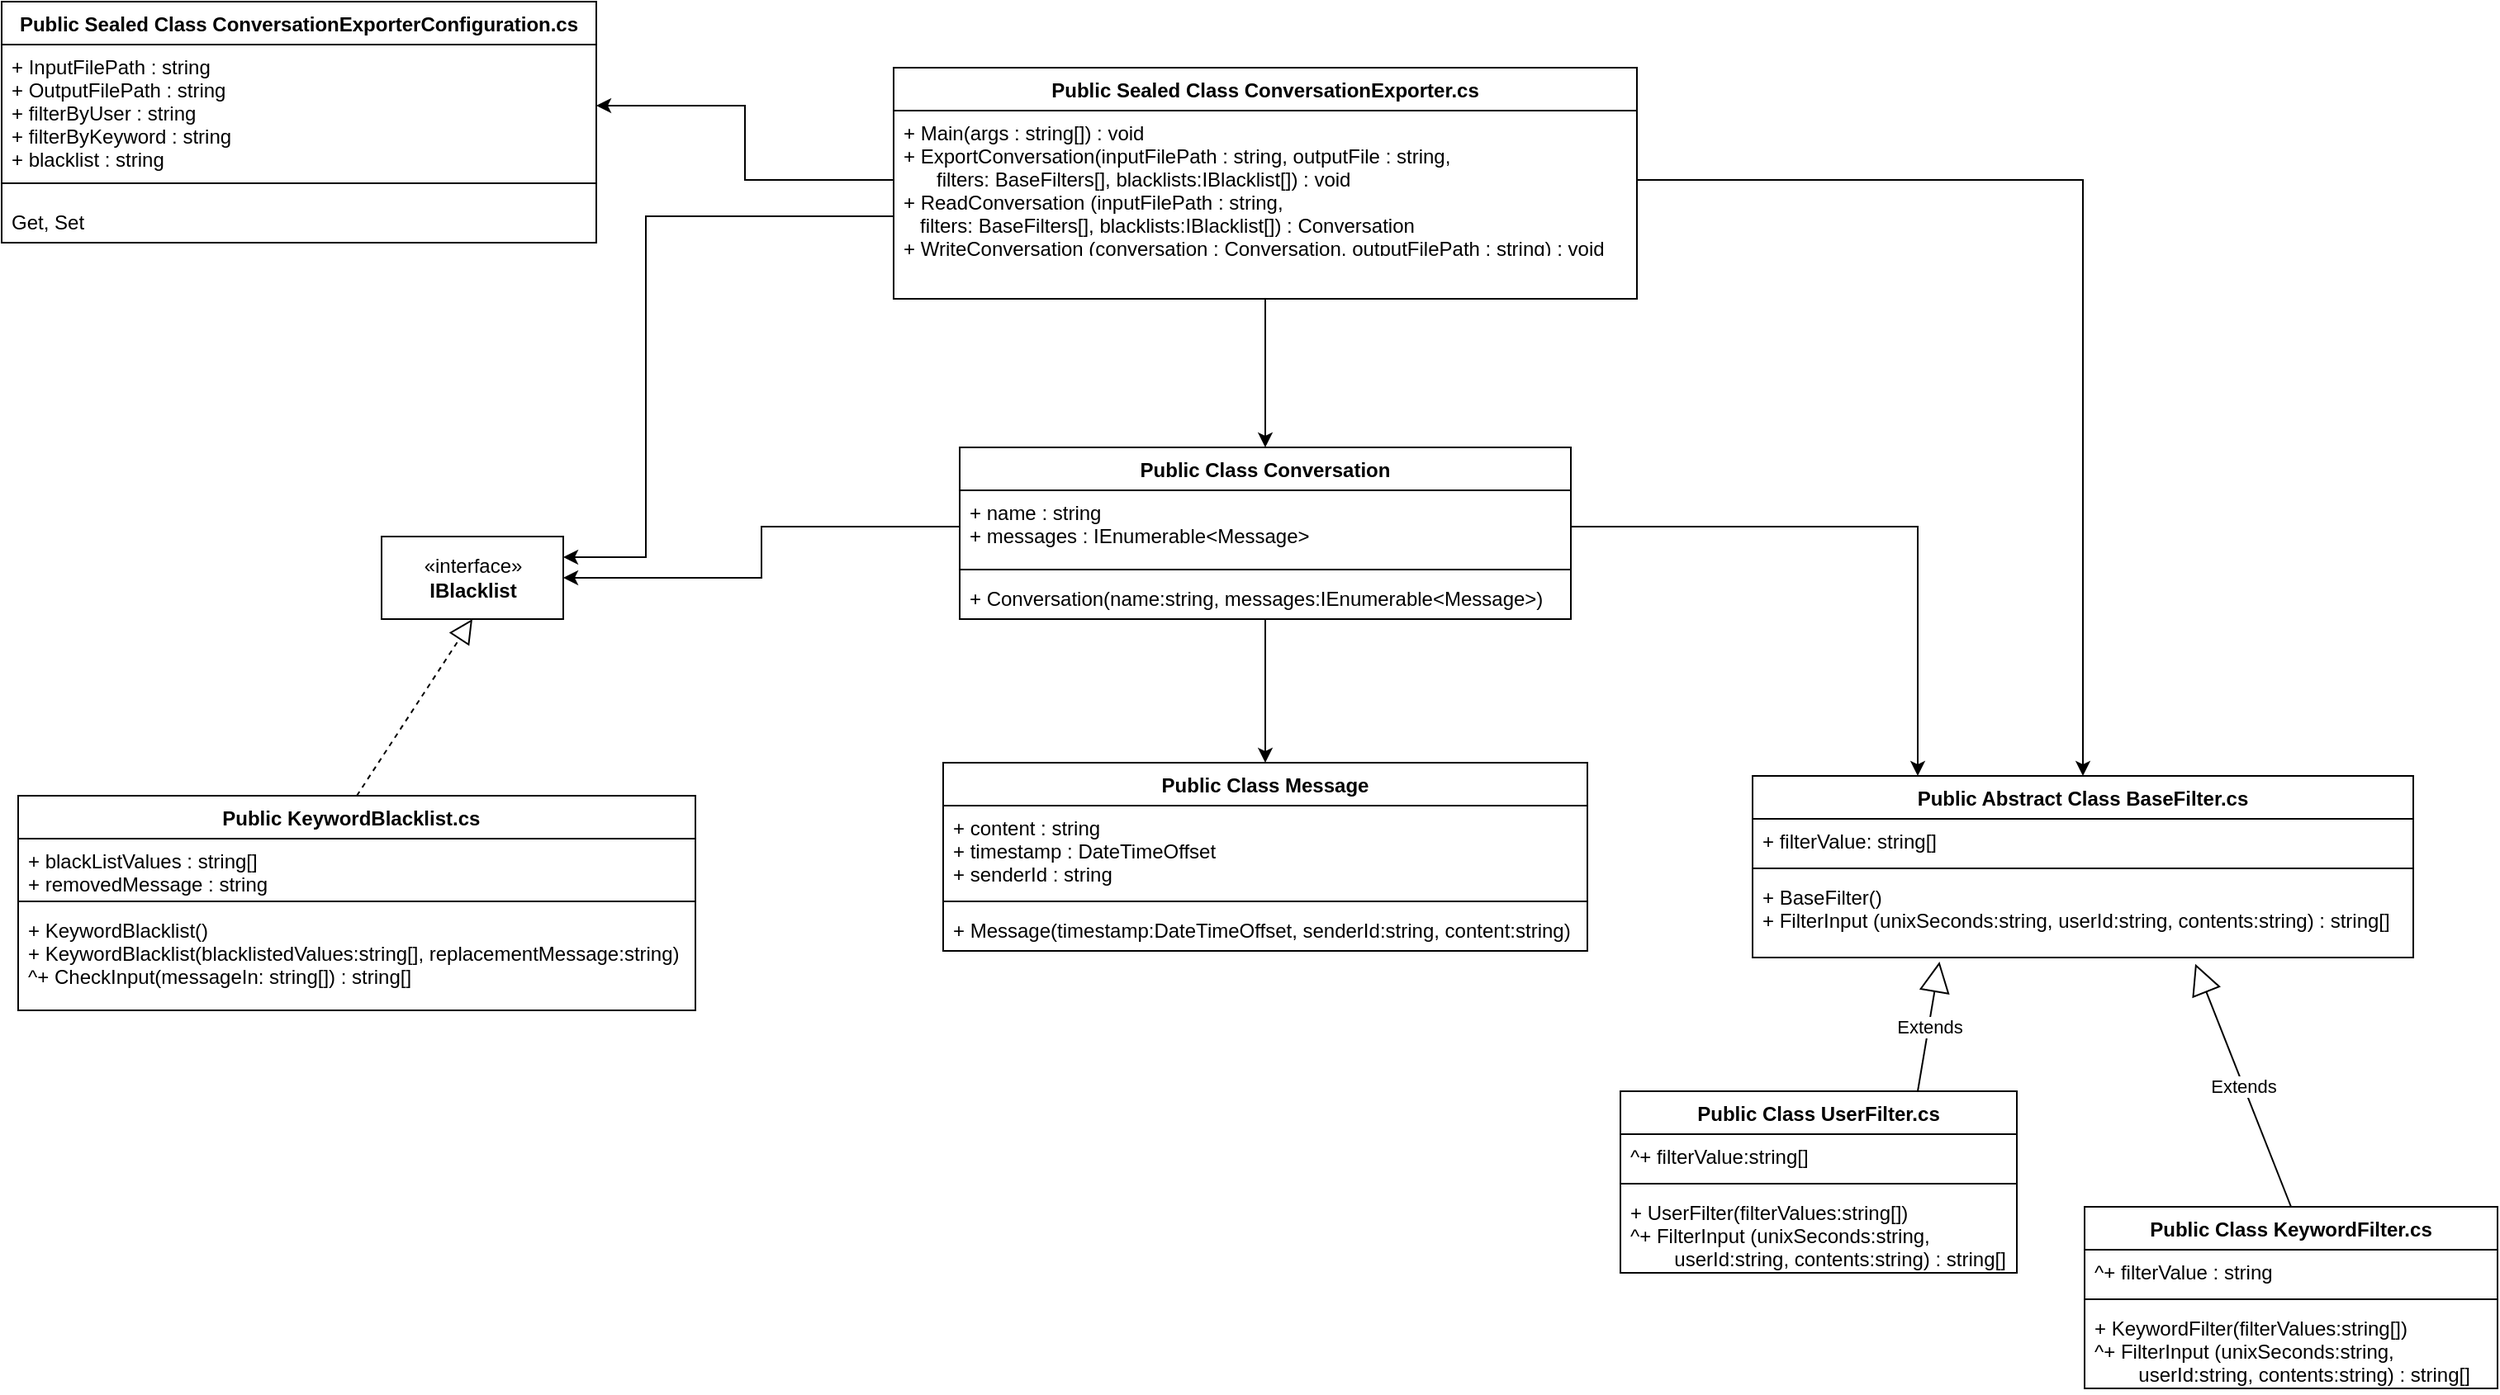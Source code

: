 <mxfile version="14.4.6" type="github">
  <diagram id="dT-BstXf9z1sqyS1aYiG" name="Page-1">
    <mxGraphModel dx="1795" dy="689" grid="1" gridSize="10" guides="1" tooltips="1" connect="1" arrows="1" fold="1" page="1" pageScale="1" pageWidth="1654" pageHeight="1169" math="0" shadow="0">
      <root>
        <mxCell id="0" />
        <mxCell id="1" parent="0" />
        <mxCell id="E0mVHZY5-Svg33htTyhM-1" value="Public Sealed Class ConversationExporterConfiguration.cs" style="swimlane;fontStyle=1;align=center;verticalAlign=top;childLayout=stackLayout;horizontal=1;startSize=26;horizontalStack=0;resizeParent=1;resizeParentMax=0;resizeLast=0;collapsible=1;marginBottom=0;" parent="1" vertex="1">
          <mxGeometry x="120" y="30" width="360" height="146" as="geometry" />
        </mxCell>
        <mxCell id="E0mVHZY5-Svg33htTyhM-2" value="+ InputFilePath : string&#xa;+ OutputFilePath : string&#xa;+ filterByUser : string&#xa;+ filterByKeyword : string&#xa;+ blacklist : string" style="text;strokeColor=none;fillColor=none;align=left;verticalAlign=top;spacingLeft=4;spacingRight=4;overflow=hidden;rotatable=0;points=[[0,0.5],[1,0.5]];portConstraint=eastwest;" parent="E0mVHZY5-Svg33htTyhM-1" vertex="1">
          <mxGeometry y="26" width="360" height="74" as="geometry" />
        </mxCell>
        <mxCell id="E0mVHZY5-Svg33htTyhM-3" value="" style="line;strokeWidth=1;fillColor=none;align=left;verticalAlign=middle;spacingTop=-1;spacingLeft=3;spacingRight=3;rotatable=0;labelPosition=right;points=[];portConstraint=eastwest;" parent="E0mVHZY5-Svg33htTyhM-1" vertex="1">
          <mxGeometry y="100" width="360" height="20" as="geometry" />
        </mxCell>
        <mxCell id="E0mVHZY5-Svg33htTyhM-4" value="Get, Set" style="text;strokeColor=none;fillColor=none;align=left;verticalAlign=top;spacingLeft=4;spacingRight=4;overflow=hidden;rotatable=0;points=[[0,0.5],[1,0.5]];portConstraint=eastwest;" parent="E0mVHZY5-Svg33htTyhM-1" vertex="1">
          <mxGeometry y="120" width="360" height="26" as="geometry" />
        </mxCell>
        <mxCell id="0P48gXg5jcKvVJu8oGB--47" style="edgeStyle=orthogonalEdgeStyle;rounded=0;orthogonalLoop=1;jettySize=auto;html=1;entryX=0.5;entryY=0;entryDx=0;entryDy=0;" parent="1" source="0P48gXg5jcKvVJu8oGB--1" target="0P48gXg5jcKvVJu8oGB--5" edge="1">
          <mxGeometry relative="1" as="geometry" />
        </mxCell>
        <mxCell id="0P48gXg5jcKvVJu8oGB--1" value="Public Sealed Class ConversationExporter.cs" style="swimlane;fontStyle=1;align=center;verticalAlign=top;childLayout=stackLayout;horizontal=1;startSize=26;horizontalStack=0;resizeParent=1;resizeParentMax=0;resizeLast=0;collapsible=1;marginBottom=0;" parent="1" vertex="1">
          <mxGeometry x="660" y="70" width="450" height="140" as="geometry" />
        </mxCell>
        <mxCell id="0P48gXg5jcKvVJu8oGB--46" style="edgeStyle=orthogonalEdgeStyle;rounded=0;orthogonalLoop=1;jettySize=auto;html=1;entryX=0.5;entryY=0;entryDx=0;entryDy=0;" parent="1" source="0P48gXg5jcKvVJu8oGB--5" target="0P48gXg5jcKvVJu8oGB--9" edge="1">
          <mxGeometry relative="1" as="geometry" />
        </mxCell>
        <mxCell id="0P48gXg5jcKvVJu8oGB--5" value="Public Class Conversation" style="swimlane;fontStyle=1;align=center;verticalAlign=top;childLayout=stackLayout;horizontal=1;startSize=26;horizontalStack=0;resizeParent=1;resizeParentMax=0;resizeLast=0;collapsible=1;marginBottom=0;" parent="1" vertex="1">
          <mxGeometry x="700" y="300" width="370" height="104" as="geometry" />
        </mxCell>
        <mxCell id="0P48gXg5jcKvVJu8oGB--6" value="+ name : string&#xa;+ messages : IEnumerable&lt;Message&gt;" style="text;strokeColor=none;fillColor=none;align=left;verticalAlign=top;spacingLeft=4;spacingRight=4;overflow=hidden;rotatable=0;points=[[0,0.5],[1,0.5]];portConstraint=eastwest;" parent="0P48gXg5jcKvVJu8oGB--5" vertex="1">
          <mxGeometry y="26" width="370" height="44" as="geometry" />
        </mxCell>
        <mxCell id="0P48gXg5jcKvVJu8oGB--7" value="" style="line;strokeWidth=1;fillColor=none;align=left;verticalAlign=middle;spacingTop=-1;spacingLeft=3;spacingRight=3;rotatable=0;labelPosition=right;points=[];portConstraint=eastwest;" parent="0P48gXg5jcKvVJu8oGB--5" vertex="1">
          <mxGeometry y="70" width="370" height="8" as="geometry" />
        </mxCell>
        <mxCell id="0P48gXg5jcKvVJu8oGB--8" value="+ Conversation(name:string, messages:IEnumerable&lt;Message&gt;)" style="text;strokeColor=none;fillColor=none;align=left;verticalAlign=top;spacingLeft=4;spacingRight=4;overflow=hidden;rotatable=0;points=[[0,0.5],[1,0.5]];portConstraint=eastwest;" parent="0P48gXg5jcKvVJu8oGB--5" vertex="1">
          <mxGeometry y="78" width="370" height="26" as="geometry" />
        </mxCell>
        <mxCell id="0P48gXg5jcKvVJu8oGB--9" value="Public Class Message" style="swimlane;fontStyle=1;align=center;verticalAlign=top;childLayout=stackLayout;horizontal=1;startSize=26;horizontalStack=0;resizeParent=1;resizeParentMax=0;resizeLast=0;collapsible=1;marginBottom=0;" parent="1" vertex="1">
          <mxGeometry x="690" y="491" width="390" height="114" as="geometry" />
        </mxCell>
        <mxCell id="0P48gXg5jcKvVJu8oGB--10" value="+ content : string&#xa;+ timestamp : DateTimeOffset&#xa;+ senderId : string" style="text;strokeColor=none;fillColor=none;align=left;verticalAlign=top;spacingLeft=4;spacingRight=4;overflow=hidden;rotatable=0;points=[[0,0.5],[1,0.5]];portConstraint=eastwest;" parent="0P48gXg5jcKvVJu8oGB--9" vertex="1">
          <mxGeometry y="26" width="390" height="54" as="geometry" />
        </mxCell>
        <mxCell id="0P48gXg5jcKvVJu8oGB--11" value="" style="line;strokeWidth=1;fillColor=none;align=left;verticalAlign=middle;spacingTop=-1;spacingLeft=3;spacingRight=3;rotatable=0;labelPosition=right;points=[];portConstraint=eastwest;" parent="0P48gXg5jcKvVJu8oGB--9" vertex="1">
          <mxGeometry y="80" width="390" height="8" as="geometry" />
        </mxCell>
        <mxCell id="0P48gXg5jcKvVJu8oGB--12" value="+ Message(timestamp:DateTimeOffset, senderId:string, content:string)" style="text;strokeColor=none;fillColor=none;align=left;verticalAlign=top;spacingLeft=4;spacingRight=4;overflow=hidden;rotatable=0;points=[[0,0.5],[1,0.5]];portConstraint=eastwest;" parent="0P48gXg5jcKvVJu8oGB--9" vertex="1">
          <mxGeometry y="88" width="390" height="26" as="geometry" />
        </mxCell>
        <mxCell id="0P48gXg5jcKvVJu8oGB--17" style="edgeStyle=orthogonalEdgeStyle;rounded=0;orthogonalLoop=1;jettySize=auto;html=1;entryX=1;entryY=0.5;entryDx=0;entryDy=0;" parent="1" source="0P48gXg5jcKvVJu8oGB--4" target="E0mVHZY5-Svg33htTyhM-2" edge="1">
          <mxGeometry relative="1" as="geometry" />
        </mxCell>
        <mxCell id="0P48gXg5jcKvVJu8oGB--37" style="edgeStyle=orthogonalEdgeStyle;rounded=0;orthogonalLoop=1;jettySize=auto;html=1;entryX=0.5;entryY=0;entryDx=0;entryDy=0;" parent="1" source="0P48gXg5jcKvVJu8oGB--4" target="0P48gXg5jcKvVJu8oGB--18" edge="1">
          <mxGeometry relative="1" as="geometry" />
        </mxCell>
        <mxCell id="7J1g_ZGHI3lsgRINbCzh-3" style="edgeStyle=orthogonalEdgeStyle;rounded=0;orthogonalLoop=1;jettySize=auto;html=1;entryX=1;entryY=0.25;entryDx=0;entryDy=0;" parent="1" source="0P48gXg5jcKvVJu8oGB--4" target="7J1g_ZGHI3lsgRINbCzh-1" edge="1">
          <mxGeometry relative="1" as="geometry">
            <Array as="points">
              <mxPoint x="510" y="160" />
              <mxPoint x="510" y="367" />
            </Array>
          </mxGeometry>
        </mxCell>
        <mxCell id="0P48gXg5jcKvVJu8oGB--4" value="+ Main(args : string[]) : void&#xa;+ ExportConversation(inputFilePath : string, outputFile : string, &#xa;      filters: BaseFilters[], blacklists:IBlacklist[]) : void&#xa;+ ReadConversation (inputFilePath : string,&#xa;   filters: BaseFilters[], blacklists:IBlacklist[]) : Conversation&#xa;+ WriteConversation (conversation : Conversation, outputFilePath : string) : void" style="text;strokeColor=none;fillColor=none;align=left;verticalAlign=top;spacingLeft=4;spacingRight=4;overflow=hidden;rotatable=0;points=[[0,0.5],[1,0.5]];portConstraint=eastwest;" parent="1" vertex="1">
          <mxGeometry x="660" y="96" width="450" height="84" as="geometry" />
        </mxCell>
        <mxCell id="0P48gXg5jcKvVJu8oGB--18" value="Public Abstract Class BaseFilter.cs" style="swimlane;fontStyle=1;align=center;verticalAlign=top;childLayout=stackLayout;horizontal=1;startSize=26;horizontalStack=0;resizeParent=1;resizeParentMax=0;resizeLast=0;collapsible=1;marginBottom=0;" parent="1" vertex="1">
          <mxGeometry x="1180" y="499" width="400" height="110" as="geometry" />
        </mxCell>
        <mxCell id="0P48gXg5jcKvVJu8oGB--19" value="+ filterValue: string[]" style="text;strokeColor=none;fillColor=none;align=left;verticalAlign=top;spacingLeft=4;spacingRight=4;overflow=hidden;rotatable=0;points=[[0,0.5],[1,0.5]];portConstraint=eastwest;" parent="0P48gXg5jcKvVJu8oGB--18" vertex="1">
          <mxGeometry y="26" width="400" height="26" as="geometry" />
        </mxCell>
        <mxCell id="0P48gXg5jcKvVJu8oGB--20" value="" style="line;strokeWidth=1;fillColor=none;align=left;verticalAlign=middle;spacingTop=-1;spacingLeft=3;spacingRight=3;rotatable=0;labelPosition=right;points=[];portConstraint=eastwest;" parent="0P48gXg5jcKvVJu8oGB--18" vertex="1">
          <mxGeometry y="52" width="400" height="8" as="geometry" />
        </mxCell>
        <mxCell id="0P48gXg5jcKvVJu8oGB--21" value="+ BaseFilter()&#xa;+ FilterInput (unixSeconds:string, userId:string, contents:string) : string[]" style="text;strokeColor=none;fillColor=none;align=left;verticalAlign=top;spacingLeft=4;spacingRight=4;overflow=hidden;rotatable=0;points=[[0,0.5],[1,0.5]];portConstraint=eastwest;" parent="0P48gXg5jcKvVJu8oGB--18" vertex="1">
          <mxGeometry y="60" width="400" height="50" as="geometry" />
        </mxCell>
        <mxCell id="0P48gXg5jcKvVJu8oGB--22" value="Public Class UserFilter.cs" style="swimlane;fontStyle=1;align=center;verticalAlign=top;childLayout=stackLayout;horizontal=1;startSize=26;horizontalStack=0;resizeParent=1;resizeParentMax=0;resizeLast=0;collapsible=1;marginBottom=0;" parent="1" vertex="1">
          <mxGeometry x="1100" y="690" width="240" height="110" as="geometry" />
        </mxCell>
        <mxCell id="0P48gXg5jcKvVJu8oGB--23" value="^+ filterValue:string[]" style="text;strokeColor=none;fillColor=none;align=left;verticalAlign=top;spacingLeft=4;spacingRight=4;overflow=hidden;rotatable=0;points=[[0,0.5],[1,0.5]];portConstraint=eastwest;" parent="0P48gXg5jcKvVJu8oGB--22" vertex="1">
          <mxGeometry y="26" width="240" height="26" as="geometry" />
        </mxCell>
        <mxCell id="0P48gXg5jcKvVJu8oGB--24" value="" style="line;strokeWidth=1;fillColor=none;align=left;verticalAlign=middle;spacingTop=-1;spacingLeft=3;spacingRight=3;rotatable=0;labelPosition=right;points=[];portConstraint=eastwest;" parent="0P48gXg5jcKvVJu8oGB--22" vertex="1">
          <mxGeometry y="52" width="240" height="8" as="geometry" />
        </mxCell>
        <mxCell id="0P48gXg5jcKvVJu8oGB--25" value="+ UserFilter(filterValues:string[])&#xa;^+ FilterInput (unixSeconds:string, &#xa;        userId:string, contents:string) : string[]" style="text;strokeColor=none;fillColor=none;align=left;verticalAlign=top;spacingLeft=4;spacingRight=4;overflow=hidden;rotatable=0;points=[[0,0.5],[1,0.5]];portConstraint=eastwest;" parent="0P48gXg5jcKvVJu8oGB--22" vertex="1">
          <mxGeometry y="60" width="240" height="50" as="geometry" />
        </mxCell>
        <mxCell id="0P48gXg5jcKvVJu8oGB--28" value="Extends" style="endArrow=block;endSize=16;endFill=0;html=1;exitX=0.75;exitY=0;exitDx=0;exitDy=0;entryX=0.283;entryY=1.051;entryDx=0;entryDy=0;entryPerimeter=0;" parent="1" source="0P48gXg5jcKvVJu8oGB--22" target="0P48gXg5jcKvVJu8oGB--21" edge="1">
          <mxGeometry width="160" relative="1" as="geometry">
            <mxPoint x="1370" y="730" as="sourcePoint" />
            <mxPoint x="1530" y="730" as="targetPoint" />
            <Array as="points" />
          </mxGeometry>
        </mxCell>
        <mxCell id="0P48gXg5jcKvVJu8oGB--29" value="Public Class KeywordFilter.cs" style="swimlane;fontStyle=1;align=center;verticalAlign=top;childLayout=stackLayout;horizontal=1;startSize=26;horizontalStack=0;resizeParent=1;resizeParentMax=0;resizeLast=0;collapsible=1;marginBottom=0;" parent="1" vertex="1">
          <mxGeometry x="1381" y="760" width="250" height="110" as="geometry" />
        </mxCell>
        <mxCell id="0P48gXg5jcKvVJu8oGB--30" value="^+ filterValue : string" style="text;strokeColor=none;fillColor=none;align=left;verticalAlign=top;spacingLeft=4;spacingRight=4;overflow=hidden;rotatable=0;points=[[0,0.5],[1,0.5]];portConstraint=eastwest;" parent="0P48gXg5jcKvVJu8oGB--29" vertex="1">
          <mxGeometry y="26" width="250" height="26" as="geometry" />
        </mxCell>
        <mxCell id="0P48gXg5jcKvVJu8oGB--31" value="" style="line;strokeWidth=1;fillColor=none;align=left;verticalAlign=middle;spacingTop=-1;spacingLeft=3;spacingRight=3;rotatable=0;labelPosition=right;points=[];portConstraint=eastwest;" parent="0P48gXg5jcKvVJu8oGB--29" vertex="1">
          <mxGeometry y="52" width="250" height="8" as="geometry" />
        </mxCell>
        <mxCell id="0P48gXg5jcKvVJu8oGB--32" value="+ KeywordFilter(filterValues:string[])&#xa;^+ FilterInput (unixSeconds:string, &#xa;        userId:string, contents:string) : string[]" style="text;strokeColor=none;fillColor=none;align=left;verticalAlign=top;spacingLeft=4;spacingRight=4;overflow=hidden;rotatable=0;points=[[0,0.5],[1,0.5]];portConstraint=eastwest;" parent="0P48gXg5jcKvVJu8oGB--29" vertex="1">
          <mxGeometry y="60" width="250" height="50" as="geometry" />
        </mxCell>
        <mxCell id="0P48gXg5jcKvVJu8oGB--33" value="Extends" style="endArrow=block;endSize=16;endFill=0;html=1;entryX=0.67;entryY=1.077;entryDx=0;entryDy=0;exitX=0.5;exitY=0;exitDx=0;exitDy=0;entryPerimeter=0;" parent="1" source="0P48gXg5jcKvVJu8oGB--29" target="0P48gXg5jcKvVJu8oGB--21" edge="1">
          <mxGeometry width="160" relative="1" as="geometry">
            <mxPoint x="1440" y="640" as="sourcePoint" />
            <mxPoint x="1600" y="640" as="targetPoint" />
            <Array as="points" />
          </mxGeometry>
        </mxCell>
        <mxCell id="0P48gXg5jcKvVJu8oGB--35" style="edgeStyle=orthogonalEdgeStyle;rounded=0;orthogonalLoop=1;jettySize=auto;html=1;entryX=0.25;entryY=0;entryDx=0;entryDy=0;" parent="1" source="0P48gXg5jcKvVJu8oGB--6" target="0P48gXg5jcKvVJu8oGB--18" edge="1">
          <mxGeometry relative="1" as="geometry">
            <Array as="points">
              <mxPoint x="1280" y="348" />
            </Array>
          </mxGeometry>
        </mxCell>
        <mxCell id="0P48gXg5jcKvVJu8oGB--39" value="Public KeywordBlacklist.cs  " style="swimlane;fontStyle=1;align=center;verticalAlign=top;childLayout=stackLayout;horizontal=1;startSize=26;horizontalStack=0;resizeParent=1;resizeParentMax=0;resizeLast=0;collapsible=1;marginBottom=0;" parent="1" vertex="1">
          <mxGeometry x="130" y="511" width="410" height="130" as="geometry" />
        </mxCell>
        <mxCell id="0P48gXg5jcKvVJu8oGB--40" value="+ blackListValues : string[]&#xa;+ removedMessage : string" style="text;strokeColor=none;fillColor=none;align=left;verticalAlign=top;spacingLeft=4;spacingRight=4;overflow=hidden;rotatable=0;points=[[0,0.5],[1,0.5]];portConstraint=eastwest;" parent="0P48gXg5jcKvVJu8oGB--39" vertex="1">
          <mxGeometry y="26" width="410" height="34" as="geometry" />
        </mxCell>
        <mxCell id="0P48gXg5jcKvVJu8oGB--41" value="" style="line;strokeWidth=1;fillColor=none;align=left;verticalAlign=middle;spacingTop=-1;spacingLeft=3;spacingRight=3;rotatable=0;labelPosition=right;points=[];portConstraint=eastwest;" parent="0P48gXg5jcKvVJu8oGB--39" vertex="1">
          <mxGeometry y="60" width="410" height="8" as="geometry" />
        </mxCell>
        <mxCell id="0P48gXg5jcKvVJu8oGB--42" value="+ KeywordBlacklist()&#xa;+ KeywordBlacklist(blacklistedValues:string[], replacementMessage:string)&#xa;^+ CheckInput(messageIn: string[]) : string[]" style="text;strokeColor=none;fillColor=none;align=left;verticalAlign=top;spacingLeft=4;spacingRight=4;overflow=hidden;rotatable=0;points=[[0,0.5],[1,0.5]];portConstraint=eastwest;" parent="0P48gXg5jcKvVJu8oGB--39" vertex="1">
          <mxGeometry y="68" width="410" height="62" as="geometry" />
        </mxCell>
        <mxCell id="7J1g_ZGHI3lsgRINbCzh-1" value="«interface»&lt;br&gt;&lt;b&gt;IBlacklist&lt;/b&gt;" style="html=1;" parent="1" vertex="1">
          <mxGeometry x="350" y="354" width="110" height="50" as="geometry" />
        </mxCell>
        <mxCell id="7J1g_ZGHI3lsgRINbCzh-2" style="edgeStyle=orthogonalEdgeStyle;rounded=0;orthogonalLoop=1;jettySize=auto;html=1;entryX=1;entryY=0.5;entryDx=0;entryDy=0;" parent="1" source="0P48gXg5jcKvVJu8oGB--6" target="7J1g_ZGHI3lsgRINbCzh-1" edge="1">
          <mxGeometry relative="1" as="geometry" />
        </mxCell>
        <mxCell id="7J1g_ZGHI3lsgRINbCzh-4" value="" style="endArrow=block;dashed=1;endFill=0;endSize=12;html=1;entryX=0.5;entryY=1;entryDx=0;entryDy=0;exitX=0.5;exitY=0;exitDx=0;exitDy=0;" parent="1" source="0P48gXg5jcKvVJu8oGB--39" target="7J1g_ZGHI3lsgRINbCzh-1" edge="1">
          <mxGeometry width="160" relative="1" as="geometry">
            <mxPoint x="180" y="480" as="sourcePoint" />
            <mxPoint x="340" y="480" as="targetPoint" />
          </mxGeometry>
        </mxCell>
      </root>
    </mxGraphModel>
  </diagram>
</mxfile>
